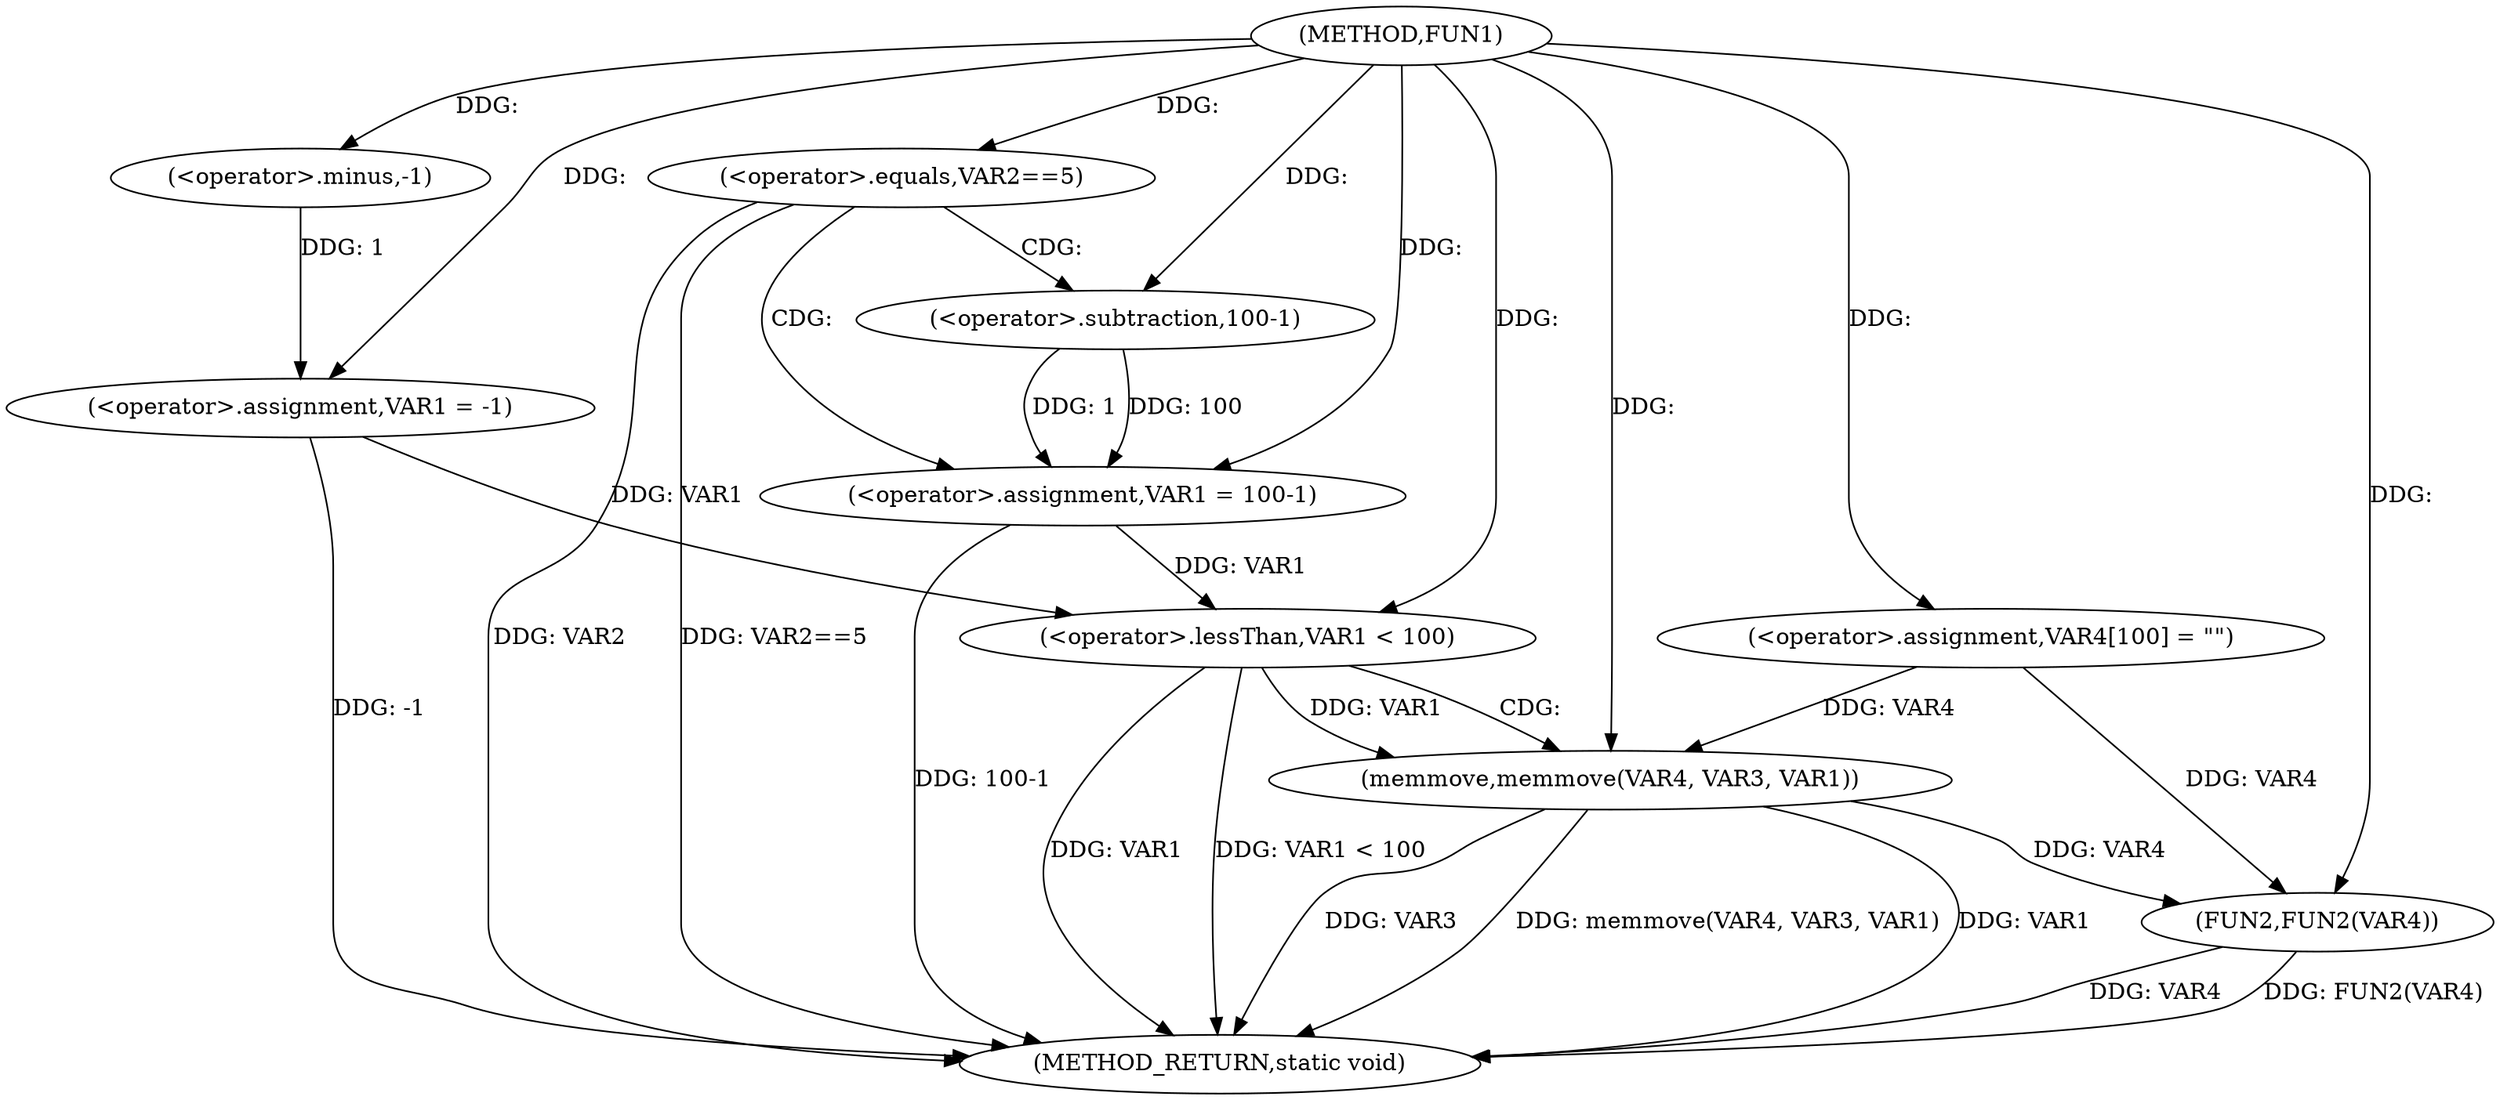 digraph FUN1 {  
"1000100" [label = "(METHOD,FUN1)" ]
"1000134" [label = "(METHOD_RETURN,static void)" ]
"1000103" [label = "(<operator>.assignment,VAR1 = -1)" ]
"1000105" [label = "(<operator>.minus,-1)" ]
"1000108" [label = "(<operator>.equals,VAR2==5)" ]
"1000112" [label = "(<operator>.assignment,VAR1 = 100-1)" ]
"1000114" [label = "(<operator>.subtraction,100-1)" ]
"1000120" [label = "(<operator>.assignment,VAR4[100] = \"\")" ]
"1000124" [label = "(<operator>.lessThan,VAR1 < 100)" ]
"1000128" [label = "(memmove,memmove(VAR4, VAR3, VAR1))" ]
"1000132" [label = "(FUN2,FUN2(VAR4))" ]
  "1000128" -> "1000134"  [ label = "DDG: VAR3"] 
  "1000124" -> "1000134"  [ label = "DDG: VAR1"] 
  "1000108" -> "1000134"  [ label = "DDG: VAR2==5"] 
  "1000103" -> "1000134"  [ label = "DDG: -1"] 
  "1000112" -> "1000134"  [ label = "DDG: 100-1"] 
  "1000132" -> "1000134"  [ label = "DDG: FUN2(VAR4)"] 
  "1000128" -> "1000134"  [ label = "DDG: memmove(VAR4, VAR3, VAR1)"] 
  "1000108" -> "1000134"  [ label = "DDG: VAR2"] 
  "1000132" -> "1000134"  [ label = "DDG: VAR4"] 
  "1000128" -> "1000134"  [ label = "DDG: VAR1"] 
  "1000124" -> "1000134"  [ label = "DDG: VAR1 < 100"] 
  "1000105" -> "1000103"  [ label = "DDG: 1"] 
  "1000100" -> "1000103"  [ label = "DDG: "] 
  "1000100" -> "1000105"  [ label = "DDG: "] 
  "1000100" -> "1000108"  [ label = "DDG: "] 
  "1000114" -> "1000112"  [ label = "DDG: 100"] 
  "1000114" -> "1000112"  [ label = "DDG: 1"] 
  "1000100" -> "1000112"  [ label = "DDG: "] 
  "1000100" -> "1000114"  [ label = "DDG: "] 
  "1000100" -> "1000120"  [ label = "DDG: "] 
  "1000103" -> "1000124"  [ label = "DDG: VAR1"] 
  "1000112" -> "1000124"  [ label = "DDG: VAR1"] 
  "1000100" -> "1000124"  [ label = "DDG: "] 
  "1000120" -> "1000128"  [ label = "DDG: VAR4"] 
  "1000100" -> "1000128"  [ label = "DDG: "] 
  "1000124" -> "1000128"  [ label = "DDG: VAR1"] 
  "1000128" -> "1000132"  [ label = "DDG: VAR4"] 
  "1000120" -> "1000132"  [ label = "DDG: VAR4"] 
  "1000100" -> "1000132"  [ label = "DDG: "] 
  "1000108" -> "1000112"  [ label = "CDG: "] 
  "1000108" -> "1000114"  [ label = "CDG: "] 
  "1000124" -> "1000128"  [ label = "CDG: "] 
}
